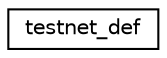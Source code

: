 digraph "Graphical Class Hierarchy"
{
  edge [fontname="Helvetica",fontsize="10",labelfontname="Helvetica",labelfontsize="10"];
  node [fontname="Helvetica",fontsize="10",shape=record];
  rankdir="LR";
  Node0 [label="testnet_def",height=0.2,width=0.4,color="black", fillcolor="white", style="filled",URL="$structtestnet__def.html"];
}
